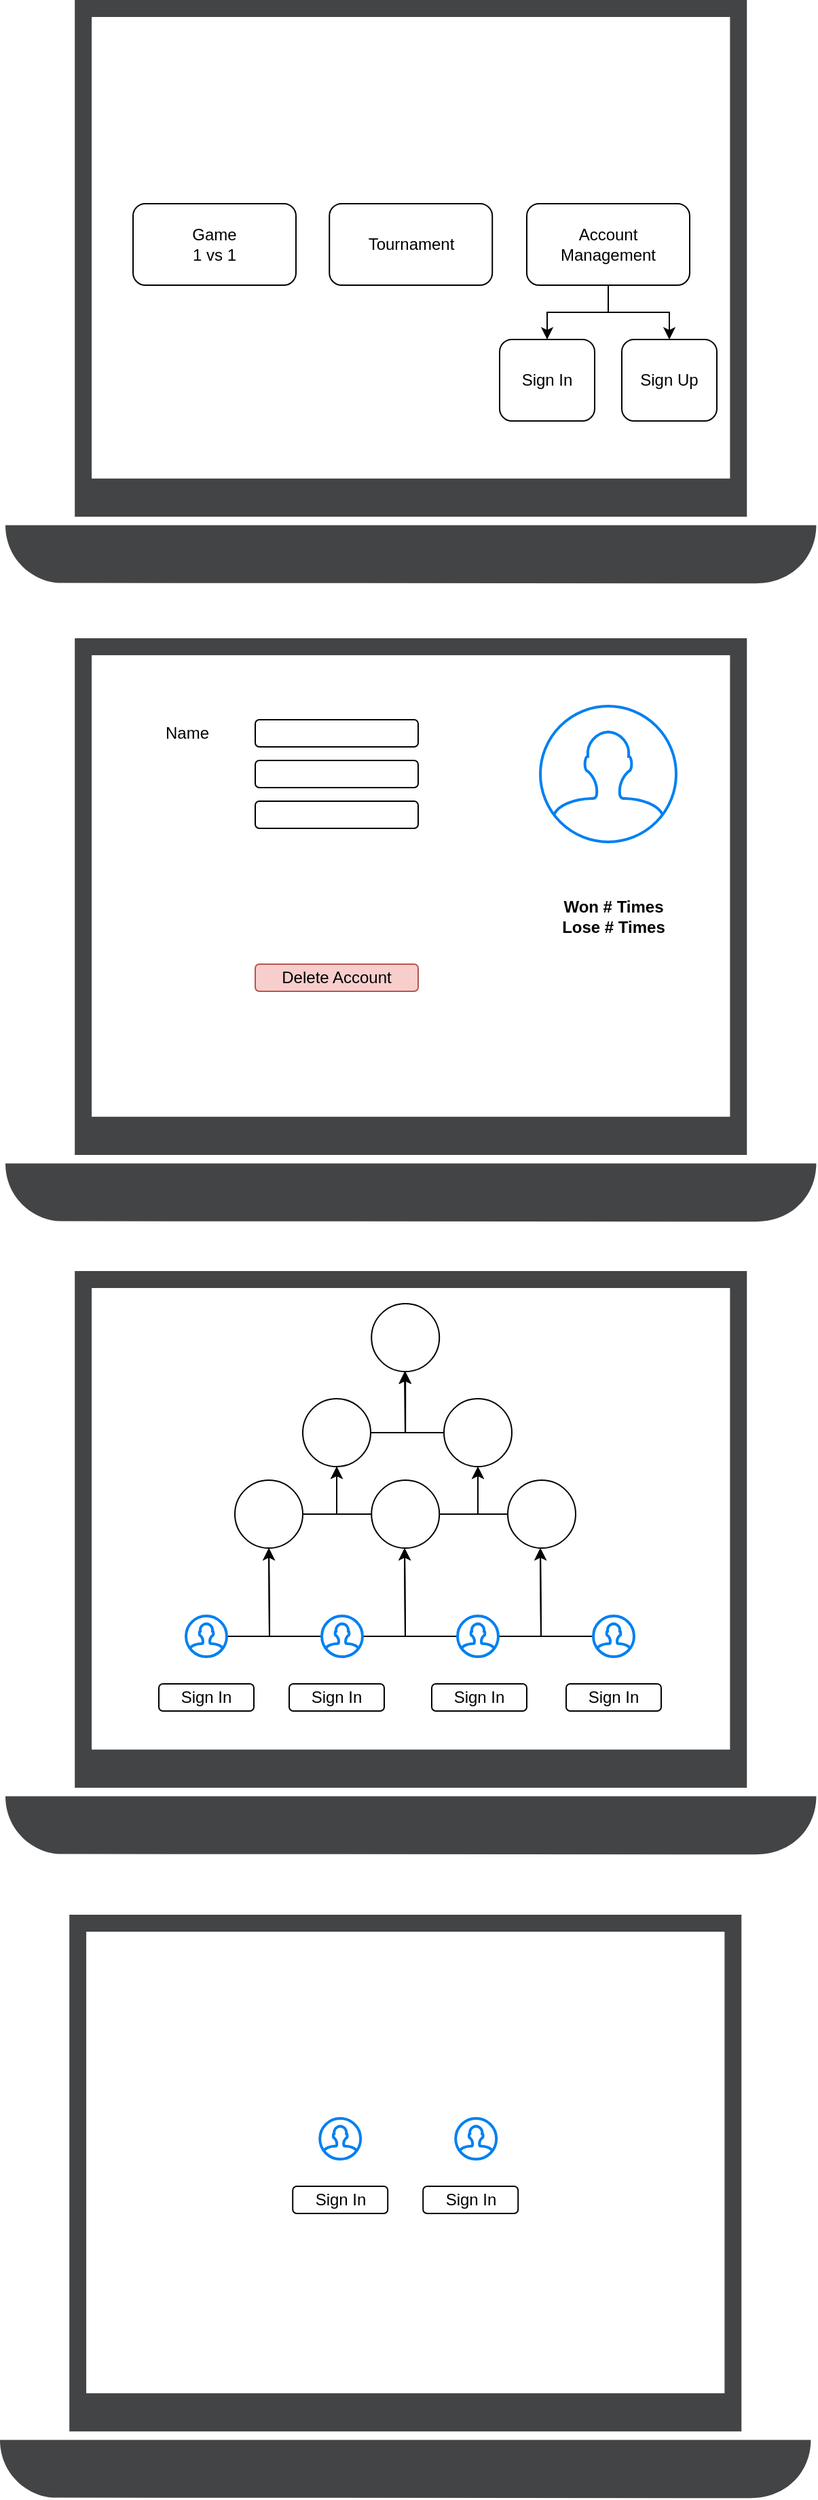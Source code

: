 <mxfile version="26.1.1">
  <diagram name="Page-1" id="nqk64QUOsp7CVvte4fSe">
    <mxGraphModel dx="880" dy="526" grid="1" gridSize="10" guides="1" tooltips="1" connect="1" arrows="1" fold="1" page="1" pageScale="1" pageWidth="850" pageHeight="1100" math="0" shadow="0">
      <root>
        <mxCell id="0" />
        <mxCell id="1" parent="0" />
        <mxCell id="NCt1GerUNoRmOlXC1BGD-2" value="" style="sketch=0;pointerEvents=1;shadow=0;dashed=0;html=1;strokeColor=none;fillColor=#434445;aspect=fixed;labelPosition=center;verticalLabelPosition=bottom;verticalAlign=top;align=center;outlineConnect=0;shape=mxgraph.vvd.laptop;" vertex="1" parent="1">
          <mxGeometry x="126" y="260" width="597.22" height="430" as="geometry" />
        </mxCell>
        <mxCell id="NCt1GerUNoRmOlXC1BGD-3" value="Game&lt;div&gt;1 vs 1&lt;/div&gt;" style="rounded=1;whiteSpace=wrap;html=1;" vertex="1" parent="1">
          <mxGeometry x="220" y="410" width="120" height="60" as="geometry" />
        </mxCell>
        <mxCell id="NCt1GerUNoRmOlXC1BGD-4" value="Tournament" style="rounded=1;whiteSpace=wrap;html=1;" vertex="1" parent="1">
          <mxGeometry x="364.61" y="410" width="120" height="60" as="geometry" />
        </mxCell>
        <mxCell id="NCt1GerUNoRmOlXC1BGD-16" style="edgeStyle=orthogonalEdgeStyle;rounded=0;orthogonalLoop=1;jettySize=auto;html=1;entryX=0.5;entryY=0;entryDx=0;entryDy=0;" edge="1" parent="1" source="NCt1GerUNoRmOlXC1BGD-5" target="NCt1GerUNoRmOlXC1BGD-14">
          <mxGeometry relative="1" as="geometry" />
        </mxCell>
        <mxCell id="NCt1GerUNoRmOlXC1BGD-17" style="edgeStyle=orthogonalEdgeStyle;rounded=0;orthogonalLoop=1;jettySize=auto;html=1;" edge="1" parent="1" source="NCt1GerUNoRmOlXC1BGD-5" target="NCt1GerUNoRmOlXC1BGD-15">
          <mxGeometry relative="1" as="geometry" />
        </mxCell>
        <mxCell id="NCt1GerUNoRmOlXC1BGD-5" value="Account&lt;div&gt;Management&lt;/div&gt;" style="rounded=1;whiteSpace=wrap;html=1;" vertex="1" parent="1">
          <mxGeometry x="510" y="410" width="120" height="60" as="geometry" />
        </mxCell>
        <mxCell id="NCt1GerUNoRmOlXC1BGD-6" value="" style="sketch=0;pointerEvents=1;shadow=0;dashed=0;html=1;strokeColor=none;fillColor=#434445;aspect=fixed;labelPosition=center;verticalLabelPosition=bottom;verticalAlign=top;align=center;outlineConnect=0;shape=mxgraph.vvd.laptop;" vertex="1" parent="1">
          <mxGeometry x="126" y="730" width="597.22" height="430" as="geometry" />
        </mxCell>
        <mxCell id="NCt1GerUNoRmOlXC1BGD-7" value="" style="rounded=1;whiteSpace=wrap;html=1;" vertex="1" parent="1">
          <mxGeometry x="310" y="790" width="120" height="20" as="geometry" />
        </mxCell>
        <mxCell id="NCt1GerUNoRmOlXC1BGD-8" value="" style="rounded=1;whiteSpace=wrap;html=1;" vertex="1" parent="1">
          <mxGeometry x="310" y="820" width="120" height="20" as="geometry" />
        </mxCell>
        <mxCell id="NCt1GerUNoRmOlXC1BGD-9" value="" style="rounded=1;whiteSpace=wrap;html=1;" vertex="1" parent="1">
          <mxGeometry x="310" y="850" width="120" height="20" as="geometry" />
        </mxCell>
        <mxCell id="NCt1GerUNoRmOlXC1BGD-11" value="" style="html=1;verticalLabelPosition=bottom;align=center;labelBackgroundColor=#ffffff;verticalAlign=top;strokeWidth=2;strokeColor=#0080F0;shadow=0;dashed=0;shape=mxgraph.ios7.icons.user;aspect=fixed;" vertex="1" parent="1">
          <mxGeometry x="520" y="780" width="100" height="100" as="geometry" />
        </mxCell>
        <mxCell id="NCt1GerUNoRmOlXC1BGD-12" value="Delete Account" style="rounded=1;whiteSpace=wrap;html=1;fillColor=#f8cecc;strokeColor=#b85450;" vertex="1" parent="1">
          <mxGeometry x="310" y="970" width="120" height="20" as="geometry" />
        </mxCell>
        <mxCell id="NCt1GerUNoRmOlXC1BGD-13" value="Name" style="text;html=1;align=center;verticalAlign=middle;whiteSpace=wrap;rounded=0;" vertex="1" parent="1">
          <mxGeometry x="230" y="785" width="60" height="30" as="geometry" />
        </mxCell>
        <mxCell id="NCt1GerUNoRmOlXC1BGD-14" value="Sign In" style="rounded=1;whiteSpace=wrap;html=1;" vertex="1" parent="1">
          <mxGeometry x="490" y="510" width="70" height="60" as="geometry" />
        </mxCell>
        <mxCell id="NCt1GerUNoRmOlXC1BGD-15" value="Sign Up" style="rounded=1;whiteSpace=wrap;html=1;" vertex="1" parent="1">
          <mxGeometry x="580" y="510" width="70" height="60" as="geometry" />
        </mxCell>
        <mxCell id="NCt1GerUNoRmOlXC1BGD-19" value="" style="sketch=0;pointerEvents=1;shadow=0;dashed=0;html=1;strokeColor=none;fillColor=#434445;aspect=fixed;labelPosition=center;verticalLabelPosition=bottom;verticalAlign=top;align=center;outlineConnect=0;shape=mxgraph.vvd.laptop;movable=0;resizable=0;rotatable=0;deletable=0;editable=0;locked=1;connectable=0;" vertex="1" parent="1">
          <mxGeometry x="126" y="1196" width="597.22" height="430" as="geometry" />
        </mxCell>
        <mxCell id="NCt1GerUNoRmOlXC1BGD-28" style="edgeStyle=orthogonalEdgeStyle;rounded=0;orthogonalLoop=1;jettySize=auto;html=1;" edge="1" parent="1" source="NCt1GerUNoRmOlXC1BGD-20">
          <mxGeometry relative="1" as="geometry">
            <mxPoint x="320" y="1400" as="targetPoint" />
          </mxGeometry>
        </mxCell>
        <mxCell id="NCt1GerUNoRmOlXC1BGD-20" value="" style="html=1;verticalLabelPosition=bottom;align=center;labelBackgroundColor=#ffffff;verticalAlign=top;strokeWidth=2;strokeColor=#0080F0;shadow=0;dashed=0;shape=mxgraph.ios7.icons.user;" vertex="1" parent="1">
          <mxGeometry x="259" y="1450" width="30" height="30" as="geometry" />
        </mxCell>
        <mxCell id="NCt1GerUNoRmOlXC1BGD-29" style="edgeStyle=orthogonalEdgeStyle;rounded=0;orthogonalLoop=1;jettySize=auto;html=1;" edge="1" parent="1" source="NCt1GerUNoRmOlXC1BGD-21">
          <mxGeometry relative="1" as="geometry">
            <mxPoint x="320" y="1400" as="targetPoint" />
          </mxGeometry>
        </mxCell>
        <mxCell id="NCt1GerUNoRmOlXC1BGD-30" style="edgeStyle=orthogonalEdgeStyle;rounded=0;orthogonalLoop=1;jettySize=auto;html=1;" edge="1" parent="1" source="NCt1GerUNoRmOlXC1BGD-21">
          <mxGeometry relative="1" as="geometry">
            <mxPoint x="420" y="1400" as="targetPoint" />
          </mxGeometry>
        </mxCell>
        <mxCell id="NCt1GerUNoRmOlXC1BGD-21" value="" style="html=1;verticalLabelPosition=bottom;align=center;labelBackgroundColor=#ffffff;verticalAlign=top;strokeWidth=2;strokeColor=#0080F0;shadow=0;dashed=0;shape=mxgraph.ios7.icons.user;" vertex="1" parent="1">
          <mxGeometry x="359" y="1450" width="30" height="30" as="geometry" />
        </mxCell>
        <mxCell id="NCt1GerUNoRmOlXC1BGD-31" style="edgeStyle=orthogonalEdgeStyle;rounded=0;orthogonalLoop=1;jettySize=auto;html=1;" edge="1" parent="1" source="NCt1GerUNoRmOlXC1BGD-22">
          <mxGeometry relative="1" as="geometry">
            <mxPoint x="420" y="1400" as="targetPoint" />
          </mxGeometry>
        </mxCell>
        <mxCell id="NCt1GerUNoRmOlXC1BGD-32" style="edgeStyle=orthogonalEdgeStyle;rounded=0;orthogonalLoop=1;jettySize=auto;html=1;" edge="1" parent="1" source="NCt1GerUNoRmOlXC1BGD-22">
          <mxGeometry relative="1" as="geometry">
            <mxPoint x="520" y="1400" as="targetPoint" />
          </mxGeometry>
        </mxCell>
        <mxCell id="NCt1GerUNoRmOlXC1BGD-22" value="" style="html=1;verticalLabelPosition=bottom;align=center;labelBackgroundColor=#ffffff;verticalAlign=top;strokeWidth=2;strokeColor=#0080F0;shadow=0;dashed=0;shape=mxgraph.ios7.icons.user;" vertex="1" parent="1">
          <mxGeometry x="459" y="1450" width="30" height="30" as="geometry" />
        </mxCell>
        <mxCell id="NCt1GerUNoRmOlXC1BGD-33" style="edgeStyle=orthogonalEdgeStyle;rounded=0;orthogonalLoop=1;jettySize=auto;html=1;" edge="1" parent="1" source="NCt1GerUNoRmOlXC1BGD-23">
          <mxGeometry relative="1" as="geometry">
            <mxPoint x="520" y="1400" as="targetPoint" />
          </mxGeometry>
        </mxCell>
        <mxCell id="NCt1GerUNoRmOlXC1BGD-23" value="" style="html=1;verticalLabelPosition=bottom;align=center;labelBackgroundColor=#ffffff;verticalAlign=top;strokeWidth=2;strokeColor=#0080F0;shadow=0;dashed=0;shape=mxgraph.ios7.icons.user;" vertex="1" parent="1">
          <mxGeometry x="559" y="1450" width="30" height="30" as="geometry" />
        </mxCell>
        <mxCell id="NCt1GerUNoRmOlXC1BGD-24" value="Sign In" style="rounded=1;whiteSpace=wrap;html=1;" vertex="1" parent="1">
          <mxGeometry x="239" y="1500" width="70" height="20" as="geometry" />
        </mxCell>
        <mxCell id="NCt1GerUNoRmOlXC1BGD-25" value="Sign In" style="rounded=1;whiteSpace=wrap;html=1;" vertex="1" parent="1">
          <mxGeometry x="335" y="1500" width="70" height="20" as="geometry" />
        </mxCell>
        <mxCell id="NCt1GerUNoRmOlXC1BGD-26" value="Sign In" style="rounded=1;whiteSpace=wrap;html=1;" vertex="1" parent="1">
          <mxGeometry x="440" y="1500" width="70" height="20" as="geometry" />
        </mxCell>
        <mxCell id="NCt1GerUNoRmOlXC1BGD-27" value="Sign In" style="rounded=1;whiteSpace=wrap;html=1;" vertex="1" parent="1">
          <mxGeometry x="539" y="1500" width="70" height="20" as="geometry" />
        </mxCell>
        <mxCell id="NCt1GerUNoRmOlXC1BGD-44" style="edgeStyle=orthogonalEdgeStyle;rounded=0;orthogonalLoop=1;jettySize=auto;html=1;exitX=1;exitY=0.5;exitDx=0;exitDy=0;entryX=0.5;entryY=1;entryDx=0;entryDy=0;" edge="1" parent="1" source="NCt1GerUNoRmOlXC1BGD-34" target="NCt1GerUNoRmOlXC1BGD-37">
          <mxGeometry relative="1" as="geometry" />
        </mxCell>
        <mxCell id="NCt1GerUNoRmOlXC1BGD-34" value="" style="ellipse;whiteSpace=wrap;html=1;aspect=fixed;" vertex="1" parent="1">
          <mxGeometry x="295" y="1350" width="50" height="50" as="geometry" />
        </mxCell>
        <mxCell id="NCt1GerUNoRmOlXC1BGD-39" style="edgeStyle=orthogonalEdgeStyle;rounded=0;orthogonalLoop=1;jettySize=auto;html=1;" edge="1" parent="1" source="NCt1GerUNoRmOlXC1BGD-35" target="NCt1GerUNoRmOlXC1BGD-38">
          <mxGeometry relative="1" as="geometry" />
        </mxCell>
        <mxCell id="NCt1GerUNoRmOlXC1BGD-43" style="edgeStyle=orthogonalEdgeStyle;rounded=0;orthogonalLoop=1;jettySize=auto;html=1;exitX=0;exitY=0.5;exitDx=0;exitDy=0;" edge="1" parent="1" source="NCt1GerUNoRmOlXC1BGD-35" target="NCt1GerUNoRmOlXC1BGD-37">
          <mxGeometry relative="1" as="geometry" />
        </mxCell>
        <mxCell id="NCt1GerUNoRmOlXC1BGD-35" value="" style="ellipse;whiteSpace=wrap;html=1;aspect=fixed;" vertex="1" parent="1">
          <mxGeometry x="395.61" y="1350" width="50" height="50" as="geometry" />
        </mxCell>
        <mxCell id="NCt1GerUNoRmOlXC1BGD-42" style="edgeStyle=orthogonalEdgeStyle;rounded=0;orthogonalLoop=1;jettySize=auto;html=1;exitX=0;exitY=0.5;exitDx=0;exitDy=0;entryX=0.5;entryY=1;entryDx=0;entryDy=0;" edge="1" parent="1" source="NCt1GerUNoRmOlXC1BGD-36" target="NCt1GerUNoRmOlXC1BGD-38">
          <mxGeometry relative="1" as="geometry" />
        </mxCell>
        <mxCell id="NCt1GerUNoRmOlXC1BGD-36" value="" style="ellipse;whiteSpace=wrap;html=1;aspect=fixed;" vertex="1" parent="1">
          <mxGeometry x="496" y="1350" width="50" height="50" as="geometry" />
        </mxCell>
        <mxCell id="NCt1GerUNoRmOlXC1BGD-46" style="edgeStyle=orthogonalEdgeStyle;rounded=0;orthogonalLoop=1;jettySize=auto;html=1;" edge="1" parent="1" source="NCt1GerUNoRmOlXC1BGD-37" target="NCt1GerUNoRmOlXC1BGD-45">
          <mxGeometry relative="1" as="geometry" />
        </mxCell>
        <mxCell id="NCt1GerUNoRmOlXC1BGD-37" value="" style="ellipse;whiteSpace=wrap;html=1;aspect=fixed;" vertex="1" parent="1">
          <mxGeometry x="345" y="1290" width="50" height="50" as="geometry" />
        </mxCell>
        <mxCell id="NCt1GerUNoRmOlXC1BGD-48" style="edgeStyle=orthogonalEdgeStyle;rounded=0;orthogonalLoop=1;jettySize=auto;html=1;exitX=0;exitY=0.5;exitDx=0;exitDy=0;" edge="1" parent="1" source="NCt1GerUNoRmOlXC1BGD-38">
          <mxGeometry relative="1" as="geometry">
            <mxPoint x="420" y="1270" as="targetPoint" />
          </mxGeometry>
        </mxCell>
        <mxCell id="NCt1GerUNoRmOlXC1BGD-38" value="" style="ellipse;whiteSpace=wrap;html=1;aspect=fixed;" vertex="1" parent="1">
          <mxGeometry x="449" y="1290" width="50" height="50" as="geometry" />
        </mxCell>
        <mxCell id="NCt1GerUNoRmOlXC1BGD-45" value="" style="ellipse;whiteSpace=wrap;html=1;aspect=fixed;" vertex="1" parent="1">
          <mxGeometry x="395.61" y="1220" width="50" height="50" as="geometry" />
        </mxCell>
        <mxCell id="NCt1GerUNoRmOlXC1BGD-50" value="" style="sketch=0;pointerEvents=1;shadow=0;dashed=0;html=1;strokeColor=none;fillColor=#434445;aspect=fixed;labelPosition=center;verticalLabelPosition=bottom;verticalAlign=top;align=center;outlineConnect=0;shape=mxgraph.vvd.laptop;" vertex="1" parent="1">
          <mxGeometry x="122" y="1670" width="597.22" height="430" as="geometry" />
        </mxCell>
        <mxCell id="NCt1GerUNoRmOlXC1BGD-51" value="" style="html=1;verticalLabelPosition=bottom;align=center;labelBackgroundColor=#ffffff;verticalAlign=top;strokeWidth=2;strokeColor=#0080F0;shadow=0;dashed=0;shape=mxgraph.ios7.icons.user;" vertex="1" parent="1">
          <mxGeometry x="357.61" y="1820" width="30" height="30" as="geometry" />
        </mxCell>
        <mxCell id="NCt1GerUNoRmOlXC1BGD-52" value="" style="html=1;verticalLabelPosition=bottom;align=center;labelBackgroundColor=#ffffff;verticalAlign=top;strokeWidth=2;strokeColor=#0080F0;shadow=0;dashed=0;shape=mxgraph.ios7.icons.user;" vertex="1" parent="1">
          <mxGeometry x="457.61" y="1820" width="30" height="30" as="geometry" />
        </mxCell>
        <mxCell id="NCt1GerUNoRmOlXC1BGD-53" value="Sign In" style="rounded=1;whiteSpace=wrap;html=1;" vertex="1" parent="1">
          <mxGeometry x="337.61" y="1870" width="70" height="20" as="geometry" />
        </mxCell>
        <mxCell id="NCt1GerUNoRmOlXC1BGD-54" value="Sign In" style="rounded=1;whiteSpace=wrap;html=1;" vertex="1" parent="1">
          <mxGeometry x="433.61" y="1870" width="70" height="20" as="geometry" />
        </mxCell>
        <mxCell id="NCt1GerUNoRmOlXC1BGD-55" value="Won # Times&lt;div&gt;Lose # Times&lt;/div&gt;" style="text;html=1;align=center;verticalAlign=middle;whiteSpace=wrap;rounded=0;fontStyle=1" vertex="1" parent="1">
          <mxGeometry x="524" y="920" width="100" height="30" as="geometry" />
        </mxCell>
      </root>
    </mxGraphModel>
  </diagram>
</mxfile>
